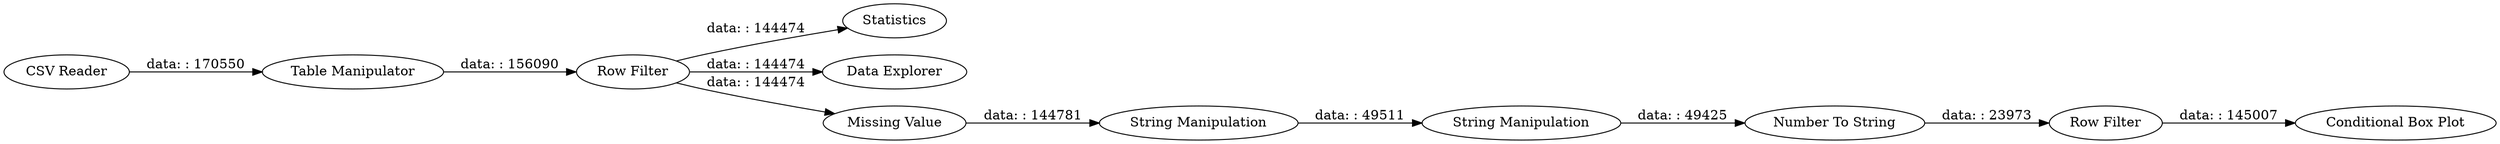 digraph {
	"-6130173477475442549_6" [label=Statistics]
	"-6130173477475442549_2" [label="CSV Reader"]
	"-6130173477475442549_10" [label="Conditional Box Plot"]
	"-6130173477475442549_5" [label="Row Filter"]
	"-6130173477475442549_11" [label="Number To String"]
	"-6130173477475442549_8" [label="String Manipulation"]
	"-6130173477475442549_9" [label="String Manipulation"]
	"-6130173477475442549_3" [label="Data Explorer"]
	"-6130173477475442549_7" [label="Missing Value"]
	"-6130173477475442549_12" [label="Row Filter"]
	"-6130173477475442549_4" [label="Table Manipulator"]
	"-6130173477475442549_2" -> "-6130173477475442549_4" [label="data: : 170550"]
	"-6130173477475442549_11" -> "-6130173477475442549_12" [label="data: : 23973"]
	"-6130173477475442549_5" -> "-6130173477475442549_6" [label="data: : 144474"]
	"-6130173477475442549_12" -> "-6130173477475442549_10" [label="data: : 145007"]
	"-6130173477475442549_5" -> "-6130173477475442549_3" [label="data: : 144474"]
	"-6130173477475442549_7" -> "-6130173477475442549_8" [label="data: : 144781"]
	"-6130173477475442549_8" -> "-6130173477475442549_9" [label="data: : 49511"]
	"-6130173477475442549_4" -> "-6130173477475442549_5" [label="data: : 156090"]
	"-6130173477475442549_9" -> "-6130173477475442549_11" [label="data: : 49425"]
	"-6130173477475442549_5" -> "-6130173477475442549_7" [label="data: : 144474"]
	rankdir=LR
}
